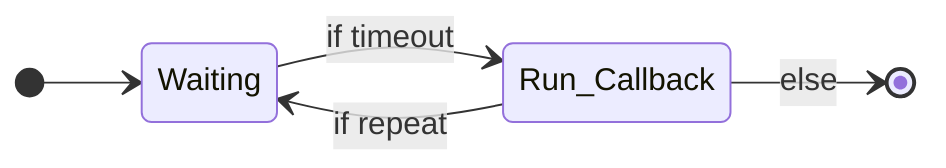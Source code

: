stateDiagram-v2
    direction LR
    [*] --> Waiting
    Waiting --> Run_Callback :if timeout        
    Run_Callback --> Waiting :if repeat
    Run_Callback --> [*] :else